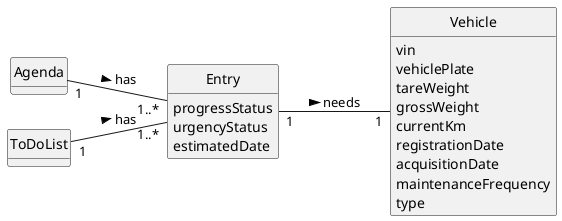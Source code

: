 @startuml
skinparam monochrome true
skinparam packageStyle rectangle
skinparam shadowing false

left to right direction

skinparam classAttributeIconSize 0

hide circle
hide methods


class Agenda {

}

class Entry {
    progressStatus
    urgencyStatus
    estimatedDate
}

class Vehicle {
    vin
    vehiclePlate
    tareWeight
    grossWeight
    currentKm
    registrationDate
    acquisitionDate
    maintenanceFrequency
    type
}

class ToDoList{
}


Agenda "1" -- "1..*" Entry : has >

Entry "1" -- "1" Vehicle: needs >

ToDoList "1" -- "1..*" Entry : has >
@enduml